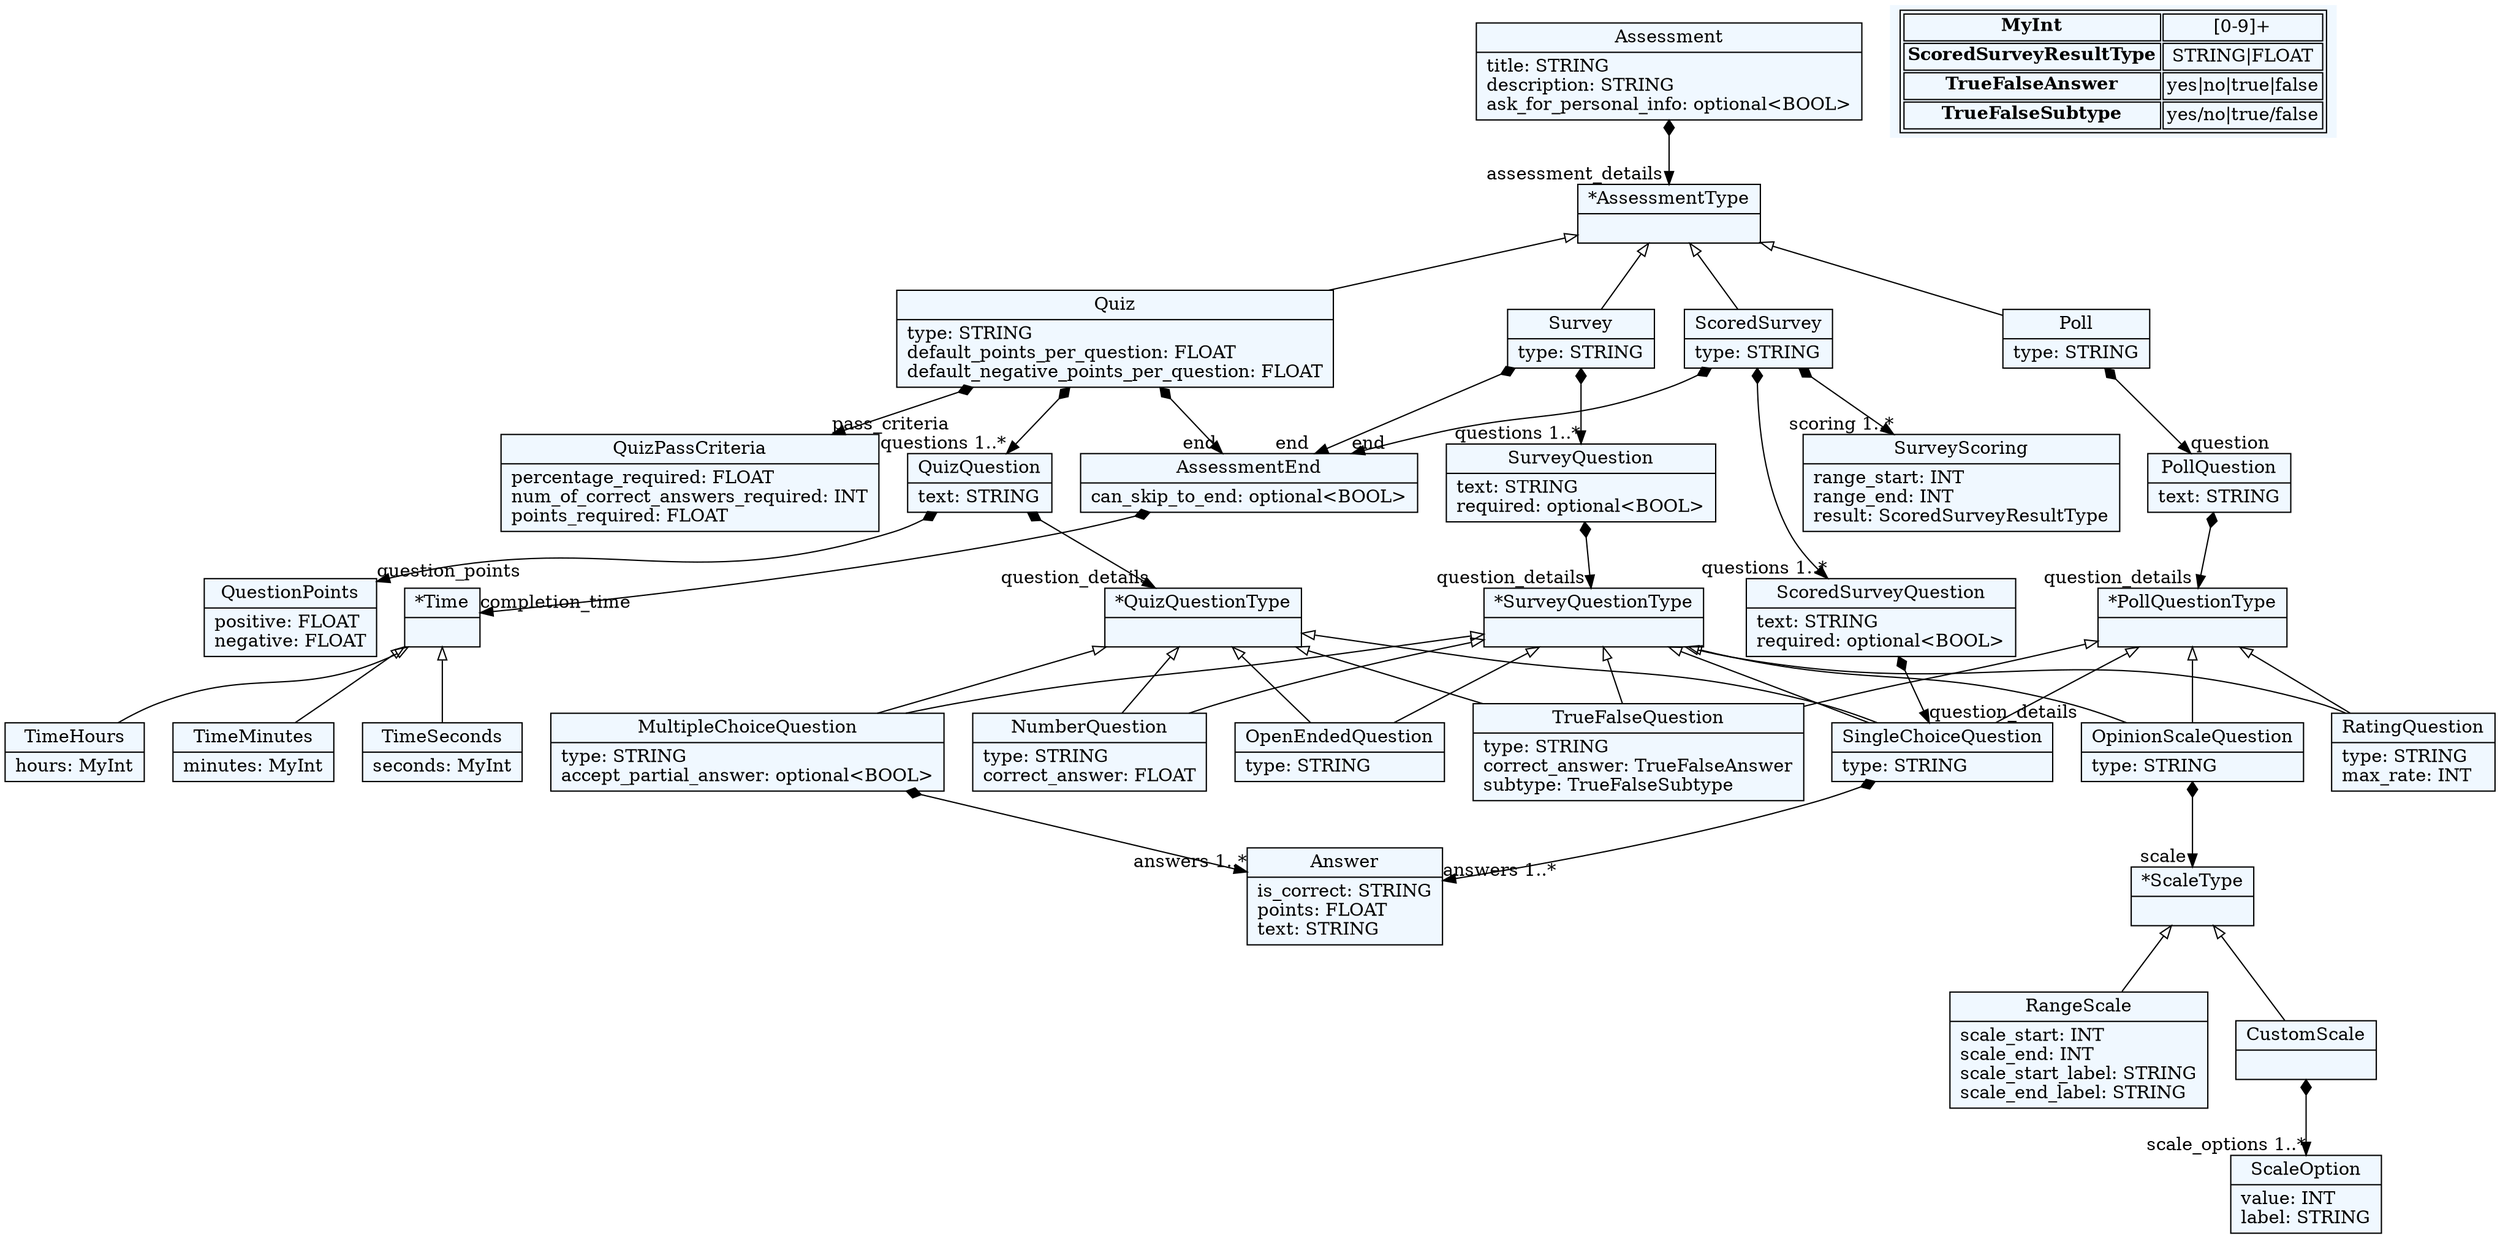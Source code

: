 
    digraph textX {
    fontname = "Bitstream Vera Sans"
    fontsize = 8
    node[
        shape=record,
        style=filled,
        fillcolor=aliceblue
    ]
    nodesep = 0.3
    edge[dir=black,arrowtail=empty]


2438734360256[ label="{Assessment|title: STRING\ldescription: STRING\lask_for_personal_info: optional\<BOOL\>\l}"]

2438734381728[ label="{*AssessmentType|}"]

2438734394416[ label="{Quiz|type: STRING\ldefault_points_per_question: FLOAT\ldefault_negative_points_per_question: FLOAT\l}"]

2438734389536[ label="{Survey|type: STRING\l}"]

2438734406128[ label="{ScoredSurvey|type: STRING\l}"]

2438734402224[ label="{Poll|type: STRING\l}"]

2438734383680[ label="{SurveyScoring|range_start: INT\lrange_end: INT\lresult: ScoredSurveyResultType\l}"]

2438734404176[ label="{PollQuestion|text: STRING\l}"]

2438734407104[ label="{SurveyQuestion|text: STRING\lrequired: optional\<BOOL\>\l}"]

2438734398320[ label="{QuizQuestion|text: STRING\l}"]

2438734408080[ label="{ScoredSurveyQuestion|text: STRING\lrequired: optional\<BOOL\>\l}"]

2438734400272[ label="{*SurveyQuestionType|}"]

2438734409056[ label="{*QuizQuestionType|}"]

2438734410032[ label="{*PollQuestionType|}"]

2438734390512[ label="{QuizPassCriteria|percentage_required: FLOAT\lnum_of_correct_answers_required: INT\lpoints_required: FLOAT\l}"]

2438734432480[ label="{QuestionPoints|positive: FLOAT\lnegative: FLOAT\l}"]

2438734419792[ label="{OpenEndedQuestion|type: STRING\l}"]

2438734435408[ label="{TrueFalseQuestion|type: STRING\lcorrect_answer: TrueFalseAnswer\lsubtype: TrueFalseSubtype\l}"]

2438734443216[ label="{SingleChoiceQuestion|type: STRING\l}"]

2438734418816[ label="{MultipleChoiceQuestion|type: STRING\laccept_partial_answer: optional\<BOOL\>\l}"]

2438734426624[ label="{NumberQuestion|type: STRING\lcorrect_answer: FLOAT\l}"]

2438734423696[ label="{OpinionScaleQuestion|type: STRING\l}"]

2438734440288[ label="{*ScaleType|}"]

2438734411008[ label="{RangeScale|scale_start: INT\lscale_end: INT\lscale_start_label: STRING\lscale_end_label: STRING\l}"]

2438734428576[ label="{CustomScale|}"]

2438734424672[ label="{ScaleOption|value: INT\llabel: STRING\l}"]

2438734416864[ label="{RatingQuestion|type: STRING\lmax_rate: INT\l}"]

2438734441264[ label="{Answer|is_correct: STRING\lpoints: FLOAT\ltext: STRING\l}"]

2438734415888[ label="{AssessmentEnd|can_skip_to_end: optional\<BOOL\>\l}"]

2438734445168[ label="{TimeHours|hours: MyInt\l}"]

2438734412960[ label="{TimeMinutes|minutes: MyInt\l}"]

2438734446144[ label="{TimeSeconds|seconds: MyInt\l}"]

2438734463712[ label="{*Time|}"]



2438734360256 -> 2438734381728[arrowtail=diamond, dir=both, headlabel="assessment_details "]
2438734381728 -> 2438734394416 [dir=back]
2438734381728 -> 2438734389536 [dir=back]
2438734381728 -> 2438734406128 [dir=back]
2438734381728 -> 2438734402224 [dir=back]
2438734394416 -> 2438734398320[arrowtail=diamond, dir=both, headlabel="questions 1..*"]
2438734394416 -> 2438734415888[arrowtail=diamond, dir=both, headlabel="end "]
2438734394416 -> 2438734390512[arrowtail=diamond, dir=both, headlabel="pass_criteria "]
2438734389536 -> 2438734407104[arrowtail=diamond, dir=both, headlabel="questions 1..*"]
2438734389536 -> 2438734415888[arrowtail=diamond, dir=both, headlabel="end "]
2438734406128 -> 2438734408080[arrowtail=diamond, dir=both, headlabel="questions 1..*"]
2438734406128 -> 2438734415888[arrowtail=diamond, dir=both, headlabel="end "]
2438734406128 -> 2438734383680[arrowtail=diamond, dir=both, headlabel="scoring 1..*"]
2438734402224 -> 2438734404176[arrowtail=diamond, dir=both, headlabel="question "]
2438734404176 -> 2438734410032[arrowtail=diamond, dir=both, headlabel="question_details "]
2438734407104 -> 2438734400272[arrowtail=diamond, dir=both, headlabel="question_details "]
2438734398320 -> 2438734409056[arrowtail=diamond, dir=both, headlabel="question_details "]
2438734398320 -> 2438734432480[arrowtail=diamond, dir=both, headlabel="question_points "]
2438734408080 -> 2438734443216[arrowtail=diamond, dir=both, headlabel="question_details "]
2438734400272 -> 2438734419792 [dir=back]
2438734400272 -> 2438734443216 [dir=back]
2438734400272 -> 2438734418816 [dir=back]
2438734400272 -> 2438734435408 [dir=back]
2438734400272 -> 2438734426624 [dir=back]
2438734400272 -> 2438734423696 [dir=back]
2438734400272 -> 2438734416864 [dir=back]
2438734409056 -> 2438734419792 [dir=back]
2438734409056 -> 2438734443216 [dir=back]
2438734409056 -> 2438734418816 [dir=back]
2438734409056 -> 2438734435408 [dir=back]
2438734409056 -> 2438734426624 [dir=back]
2438734410032 -> 2438734443216 [dir=back]
2438734410032 -> 2438734435408 [dir=back]
2438734410032 -> 2438734416864 [dir=back]
2438734410032 -> 2438734423696 [dir=back]
2438734443216 -> 2438734441264[arrowtail=diamond, dir=both, headlabel="answers 1..*"]
2438734418816 -> 2438734441264[arrowtail=diamond, dir=both, headlabel="answers 1..*"]
2438734423696 -> 2438734440288[arrowtail=diamond, dir=both, headlabel="scale "]
2438734440288 -> 2438734411008 [dir=back]
2438734440288 -> 2438734428576 [dir=back]
2438734428576 -> 2438734424672[arrowtail=diamond, dir=both, headlabel="scale_options 1..*"]
2438734415888 -> 2438734463712[arrowtail=diamond, dir=both, headlabel="completion_time "]
2438734463712 -> 2438734445168 [dir=back]
2438734463712 -> 2438734412960 [dir=back]
2438734463712 -> 2438734446144 [dir=back]
match_rules [ shape=plaintext, label=< <table>
	<tr>
		<td><b>MyInt</b></td><td>[0-9]+</td>
	</tr>
	<tr>
		<td><b>ScoredSurveyResultType</b></td><td>STRING|FLOAT</td>
	</tr>
	<tr>
		<td><b>TrueFalseAnswer</b></td><td>yes|no|true|false</td>
	</tr>
	<tr>
		<td><b>TrueFalseSubtype</b></td><td>yes/no|true/false</td>
	</tr>
</table> >]


}
